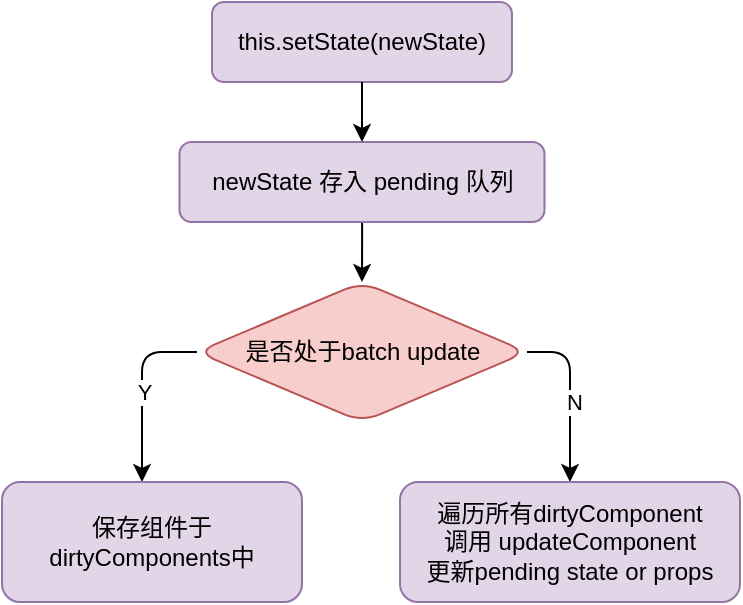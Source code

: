 <mxfile version="13.10.0" type="github">
  <diagram id="C5RBs43oDa-KdzZeNtuy" name="setState流程">
    <mxGraphModel dx="608" dy="528" grid="1" gridSize="10" guides="1" tooltips="1" connect="1" arrows="1" fold="1" page="1" pageScale="1" pageWidth="827" pageHeight="1169" math="0" shadow="0">
      <root>
        <mxCell id="WIyWlLk6GJQsqaUBKTNV-0" />
        <mxCell id="WIyWlLk6GJQsqaUBKTNV-1" parent="WIyWlLk6GJQsqaUBKTNV-0" />
        <mxCell id="WIyWlLk6GJQsqaUBKTNV-3" value="this.setState(newState)" style="whiteSpace=wrap;html=1;fontSize=12;glass=0;strokeWidth=1;shadow=0;fillColor=#e1d5e7;strokeColor=#9673a6;rounded=1;" parent="WIyWlLk6GJQsqaUBKTNV-1" vertex="1">
          <mxGeometry x="255" y="100" width="150" height="40" as="geometry" />
        </mxCell>
        <mxCell id="QbkZMNHVddKp_FJqLHOB-14" style="edgeStyle=orthogonalEdgeStyle;orthogonalLoop=1;jettySize=auto;html=1;entryX=0.5;entryY=0;entryDx=0;entryDy=0;" parent="WIyWlLk6GJQsqaUBKTNV-1" source="QbkZMNHVddKp_FJqLHOB-1" target="QbkZMNHVddKp_FJqLHOB-5" edge="1">
          <mxGeometry relative="1" as="geometry" />
        </mxCell>
        <mxCell id="QbkZMNHVddKp_FJqLHOB-1" value="newState 存入 pending 队列" style="whiteSpace=wrap;html=1;fillColor=#e1d5e7;strokeColor=#9673a6;rounded=1;" parent="WIyWlLk6GJQsqaUBKTNV-1" vertex="1">
          <mxGeometry x="238.75" y="170" width="182.5" height="40" as="geometry" />
        </mxCell>
        <mxCell id="QbkZMNHVddKp_FJqLHOB-4" value="" style="endArrow=classic;html=1;exitX=0.5;exitY=1;exitDx=0;exitDy=0;entryX=0.5;entryY=0;entryDx=0;entryDy=0;" parent="WIyWlLk6GJQsqaUBKTNV-1" source="WIyWlLk6GJQsqaUBKTNV-3" target="QbkZMNHVddKp_FJqLHOB-1" edge="1">
          <mxGeometry width="50" height="50" relative="1" as="geometry">
            <mxPoint x="295" y="140" as="sourcePoint" />
            <mxPoint x="345" y="90" as="targetPoint" />
          </mxGeometry>
        </mxCell>
        <mxCell id="QbkZMNHVddKp_FJqLHOB-10" style="edgeStyle=orthogonalEdgeStyle;orthogonalLoop=1;jettySize=auto;html=1;exitX=1;exitY=0.5;exitDx=0;exitDy=0;" parent="WIyWlLk6GJQsqaUBKTNV-1" source="QbkZMNHVddKp_FJqLHOB-5" target="QbkZMNHVddKp_FJqLHOB-9" edge="1">
          <mxGeometry relative="1" as="geometry" />
        </mxCell>
        <mxCell id="QbkZMNHVddKp_FJqLHOB-11" value="N" style="edgeLabel;html=1;align=center;verticalAlign=middle;resizable=0;points=[];rounded=1;" parent="QbkZMNHVddKp_FJqLHOB-10" vertex="1" connectable="0">
          <mxGeometry x="0.037" y="2" relative="1" as="geometry">
            <mxPoint y="1" as="offset" />
          </mxGeometry>
        </mxCell>
        <mxCell id="QbkZMNHVddKp_FJqLHOB-12" style="edgeStyle=orthogonalEdgeStyle;orthogonalLoop=1;jettySize=auto;html=1;exitX=0;exitY=0.5;exitDx=0;exitDy=0;entryX=0.5;entryY=0;entryDx=0;entryDy=0;" parent="WIyWlLk6GJQsqaUBKTNV-1" source="QbkZMNHVddKp_FJqLHOB-5" edge="1">
          <mxGeometry relative="1" as="geometry">
            <Array as="points">
              <mxPoint x="220" y="275" />
            </Array>
            <mxPoint x="220" y="340" as="targetPoint" />
          </mxGeometry>
        </mxCell>
        <mxCell id="QbkZMNHVddKp_FJqLHOB-13" value="Y" style="edgeLabel;html=1;align=center;verticalAlign=middle;resizable=0;points=[];rounded=1;" parent="QbkZMNHVddKp_FJqLHOB-12" vertex="1" connectable="0">
          <mxGeometry x="0.004" y="1" relative="1" as="geometry">
            <mxPoint y="1" as="offset" />
          </mxGeometry>
        </mxCell>
        <mxCell id="QbkZMNHVddKp_FJqLHOB-5" value="是否处于batch update" style="rhombus;whiteSpace=wrap;html=1;fillColor=#f8cecc;strokeColor=#b85450;rounded=1;" parent="WIyWlLk6GJQsqaUBKTNV-1" vertex="1">
          <mxGeometry x="247.5" y="240" width="165" height="70" as="geometry" />
        </mxCell>
        <mxCell id="QbkZMNHVddKp_FJqLHOB-8" value="保存组件于dirtyComponents中" style="whiteSpace=wrap;html=1;fillColor=#e1d5e7;strokeColor=#9673a6;rounded=1;" parent="WIyWlLk6GJQsqaUBKTNV-1" vertex="1">
          <mxGeometry x="150" y="340" width="150" height="60" as="geometry" />
        </mxCell>
        <mxCell id="QbkZMNHVddKp_FJqLHOB-9" value="遍历所有dirtyComponent&lt;br&gt;调用 updateComponent&lt;br&gt;更新pending state or props" style="whiteSpace=wrap;html=1;fillColor=#e1d5e7;strokeColor=#9673a6;rounded=1;" parent="WIyWlLk6GJQsqaUBKTNV-1" vertex="1">
          <mxGeometry x="349" y="340" width="170" height="60" as="geometry" />
        </mxCell>
      </root>
    </mxGraphModel>
  </diagram>
</mxfile>
